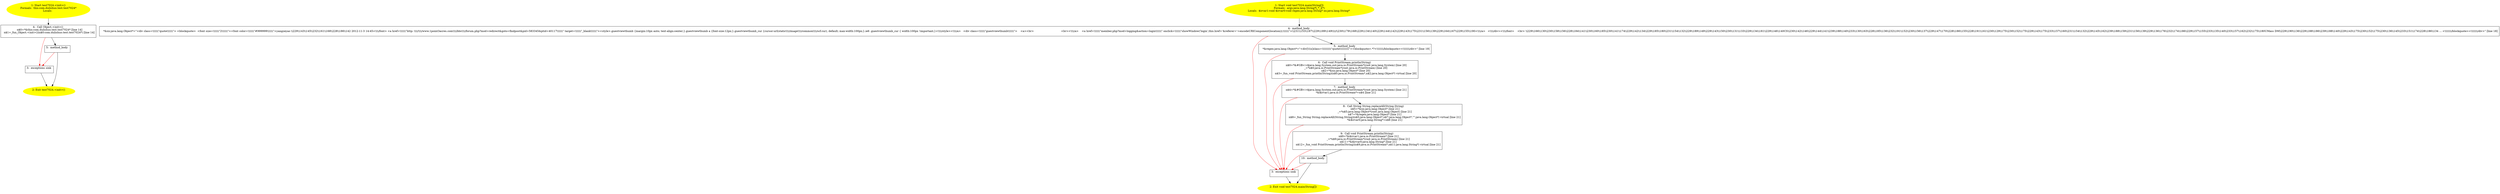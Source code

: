 /* @generated */
digraph cfg {
"com.dulishuo.test.test7024.<init>().a87329659dcd79f171395958d1e79e1b_1" [label="1: Start test7024.<init>()\nFormals:  this:com.dulishuo.test.test7024*\nLocals:  \n  " color=yellow style=filled]
	

	 "com.dulishuo.test.test7024.<init>().a87329659dcd79f171395958d1e79e1b_1" -> "com.dulishuo.test.test7024.<init>().a87329659dcd79f171395958d1e79e1b_4" ;
"com.dulishuo.test.test7024.<init>().a87329659dcd79f171395958d1e79e1b_2" [label="2: Exit test7024.<init>() \n  " color=yellow style=filled]
	

"com.dulishuo.test.test7024.<init>().a87329659dcd79f171395958d1e79e1b_3" [label="3:  exceptions sink \n  " shape="box"]
	

	 "com.dulishuo.test.test7024.<init>().a87329659dcd79f171395958d1e79e1b_3" -> "com.dulishuo.test.test7024.<init>().a87329659dcd79f171395958d1e79e1b_2" ;
"com.dulishuo.test.test7024.<init>().a87329659dcd79f171395958d1e79e1b_4" [label="4:  Call Object.<init>() \n   n$0=*&this:com.dulishuo.test.test7024* [line 14]\n  n$1=_fun_Object.<init>()(n$0:com.dulishuo.test.test7024*) [line 14]\n " shape="box"]
	

	 "com.dulishuo.test.test7024.<init>().a87329659dcd79f171395958d1e79e1b_4" -> "com.dulishuo.test.test7024.<init>().a87329659dcd79f171395958d1e79e1b_5" ;
	 "com.dulishuo.test.test7024.<init>().a87329659dcd79f171395958d1e79e1b_4" -> "com.dulishuo.test.test7024.<init>().a87329659dcd79f171395958d1e79e1b_3" [color="red" ];
"com.dulishuo.test.test7024.<init>().a87329659dcd79f171395958d1e79e1b_5" [label="5:  method_body \n  " shape="box"]
	

	 "com.dulishuo.test.test7024.<init>().a87329659dcd79f171395958d1e79e1b_5" -> "com.dulishuo.test.test7024.<init>().a87329659dcd79f171395958d1e79e1b_2" ;
	 "com.dulishuo.test.test7024.<init>().a87329659dcd79f171395958d1e79e1b_5" -> "com.dulishuo.test.test7024.<init>().a87329659dcd79f171395958d1e79e1b_3" [color="red" ];
"com.dulishuo.test.test7024.main(java.lang.String[]):void.c9edec1d6d967866150b10d25f265d51_1" [label="1: Start void test7024.main(String[])\nFormals:  args:java.lang.String*[_*_](*)\nLocals:  $irvar1:void $irvar0:void regex:java.lang.String* xx:java.lang.String* \n  " color=yellow style=filled]
	

	 "com.dulishuo.test.test7024.main(java.lang.String[]):void.c9edec1d6d967866150b10d25f265d51_1" -> "com.dulishuo.test.test7024.main(java.lang.String[]):void.c9edec1d6d967866150b10d25f265d51_4" ;
"com.dulishuo.test.test7024.main(java.lang.String[]):void.c9edec1d6d967866150b10d25f265d51_2" [label="2: Exit void test7024.main(String[]) \n  " color=yellow style=filled]
	

"com.dulishuo.test.test7024.main(java.lang.String[]):void.c9edec1d6d967866150b10d25f265d51_3" [label="3:  exceptions sink \n  " shape="box"]
	

	 "com.dulishuo.test.test7024.main(java.lang.String[]):void.c9edec1d6d967866150b10d25f265d51_3" -> "com.dulishuo.test.test7024.main(java.lang.String[]):void.c9edec1d6d967866150b10d25f265d51_2" ;
"com.dulishuo.test.test7024.main(java.lang.String[]):void.c9edec1d6d967866150b10d25f265d51_4" [label="4:  method_body \n   *&xx:java.lang.Object*=\"<div class=\\\\\\\\\\\\\\\"quote\\\\\\\\\\\\\\\"> <blockquote>  <font size=\\\\\\\\\\\\\\\"2\\\\\\\\\\\\\\\"><font color=\\\\\\\\\\\\\\\"#999999\\\\\\\\\\\\\\\">yangzeyao \\\\229\\\\143\\\\145\\\\232\\\\161\\\\168\\\\228\\\\186\\\\142 2012-11-3 14:45<\\\\\\\\/font> <a href=\\\\\\\\\\\\\\\"http: \\\\\\\\/\\\\\\\\/www.1point3acres.com\\\\\\\\/bbs\\\\\\\\/forum.php?mod=redirect&amp;goto=findpost&amp;pid=583345&amp;ptid=40117\\\\\\\\\\\\\\\" target=\\\\\\\\\\\\\\\"_blank\\\\\\\\\\\\\\\"><style>.guestviewthumb {margin:10px auto; text-align:center;}.guestviewthumb a {font-size:12px;}.guestviewthumb_cur {cursor:url(static\\\\\\\\/image\\\\\\\\/common\\\\\\\\/scf.cur), default; max-width:100px;}.ie6 .guestviewthumb_cur { width:100px !important;}<\\\\\\\\/style><\\\\\\\\/a>   <div class=\\\\\\\\\\\\\\\"guestviewthumb\\\\\\\\\\\\\\\">    <a><br> &nbsp; &nbsp; &nbsp; &nbsp; &nbsp; &nbsp; &nbsp; &nbsp; &nbsp; &nbsp; &nbsp; &nbsp; &nbsp; &nbsp; &nbsp; &nbsp; <br><\\\\\\\\/a>    <a href=\\\\\\\\\\\\\\\"member.php?mod=logging&amp;action=login\\\\\\\\\\\\\\\" onclick=\\\\\\\\\\\\\\\"showWindow('login',this.href+'&amp;referer='+encodeURIComponent(location));\\\\\\\\\\\\\\\">\\\\231\\\\153\\\\187\\\\229\\\\189\\\\149\\\\\\\\/\\\\230\\\\179\\\\168\\\\229\\\\134\\\\140\\\\229\\\\144\\\\142\\\\229\\\\143\\\\175\\\\231\\\\156\\\\139\\\\229\\\\164\\\\167\\\\229\\\\155\\\\190<\\\\\\\\/a>   <\\\\\\\\/div><\\\\\\\\/font>    <br> \\\\229\\\\166\\\\130\\\\230\\\\158\\\\156\\\\228\\\\184\\\\141\\\\230\\\\160\\\\185\\\\230\\\\141\\\\174\\\\229\\\\142\\\\134\\\\229\\\\185\\\\180\\\\231\\\\154\\\\132\\\\229\\\\189\\\\149\\\\229\\\\143\\\\150\\\\230\\\\131\\\\133\\\\229\\\\134\\\\181\\\\229\\\\146\\\\140CS\\\\230\\\\142\\\\146\\\\229\\\\144\\\\141\\\\239\\\\188\\\\140\\\\233\\\\130\\\\163\\\\228\\\\185\\\\136\\\\232\\\\191\\\\152\\\\230\\\\156\\\\137\\\\229\\\\147\\\\170\\\\228\\\\186\\\\155\\\\228\\\\191\\\\161\\\\230\\\\129\\\\175\\\\230\\\\152\\\\175\\\\229\\\\143\\\\175\\\\233\\\\157\\\\160\\\\231\\\\154\\\\132\\\\229\\\\145\\\\162\\\\239\\\\188\\\\159\\\\231\\\\156\\\\139\\\\229\\\\136\\\\176\\\\232\\\\174\\\\186\\\\229\\\\157\\\\155\\\\233\\\\135\\\\140\\\\233\\\\157\\\\162\\\\232\\\\175\\\\180UMass DM\\\\229\\\\190\\\\136\\\\229\\\\188\\\\186\\\\239\\\\188\\\\140\\\\229\\\\143\\\\175\\\\230\\\\152\\\\175\\\\230\\\\136\\\\145\\\\233\\\\151\\\\174\\\\228\\\\186\\\\134 ... <\\\\\\\\\\\\\\\\/blockquote><\\\\\\\\\\\\\\\\/div>\" [line 18]\n " shape="box"]
	

	 "com.dulishuo.test.test7024.main(java.lang.String[]):void.c9edec1d6d967866150b10d25f265d51_4" -> "com.dulishuo.test.test7024.main(java.lang.String[]):void.c9edec1d6d967866150b10d25f265d51_5" ;
	 "com.dulishuo.test.test7024.main(java.lang.String[]):void.c9edec1d6d967866150b10d25f265d51_4" -> "com.dulishuo.test.test7024.main(java.lang.String[]):void.c9edec1d6d967866150b10d25f265d51_3" [color="red" ];
"com.dulishuo.test.test7024.main(java.lang.String[]):void.c9edec1d6d967866150b10d25f265d51_5" [label="5:  method_body \n   *&regex:java.lang.Object*=\"<div[\\\\\\\\s]class=\\\\\\\\\\\\\\\\\\\\\\\"quote\\\\\\\\\\\\\\\\\\\\\\\"><blockquote>.*?<\\\\\\\\\\\\\\\\/blockquote><\\\\\\\\\\\\\\\\/div>\" [line 19]\n " shape="box"]
	

	 "com.dulishuo.test.test7024.main(java.lang.String[]):void.c9edec1d6d967866150b10d25f265d51_5" -> "com.dulishuo.test.test7024.main(java.lang.String[]):void.c9edec1d6d967866150b10d25f265d51_6" ;
	 "com.dulishuo.test.test7024.main(java.lang.String[]):void.c9edec1d6d967866150b10d25f265d51_5" -> "com.dulishuo.test.test7024.main(java.lang.String[]):void.c9edec1d6d967866150b10d25f265d51_3" [color="red" ];
"com.dulishuo.test.test7024.main(java.lang.String[]):void.c9edec1d6d967866150b10d25f265d51_6" [label="6:  Call void PrintStream.println(String) \n   n$0=*&#GB<>$java.lang.System.out:java.io.PrintStream*(root java.lang.System) [line 20]\n  _=*n$0:java.io.PrintStream*(root java.io.PrintStream) [line 20]\n  n$2=*&xx:java.lang.Object* [line 20]\n  n$3=_fun_void PrintStream.println(String)(n$0:java.io.PrintStream*,n$2:java.lang.Object*) virtual [line 20]\n " shape="box"]
	

	 "com.dulishuo.test.test7024.main(java.lang.String[]):void.c9edec1d6d967866150b10d25f265d51_6" -> "com.dulishuo.test.test7024.main(java.lang.String[]):void.c9edec1d6d967866150b10d25f265d51_7" ;
	 "com.dulishuo.test.test7024.main(java.lang.String[]):void.c9edec1d6d967866150b10d25f265d51_6" -> "com.dulishuo.test.test7024.main(java.lang.String[]):void.c9edec1d6d967866150b10d25f265d51_3" [color="red" ];
"com.dulishuo.test.test7024.main(java.lang.String[]):void.c9edec1d6d967866150b10d25f265d51_7" [label="7:  method_body \n   n$4=*&#GB<>$java.lang.System.out:java.io.PrintStream*(root java.lang.System) [line 21]\n  *&$irvar1:java.io.PrintStream*=n$4 [line 21]\n " shape="box"]
	

	 "com.dulishuo.test.test7024.main(java.lang.String[]):void.c9edec1d6d967866150b10d25f265d51_7" -> "com.dulishuo.test.test7024.main(java.lang.String[]):void.c9edec1d6d967866150b10d25f265d51_8" ;
	 "com.dulishuo.test.test7024.main(java.lang.String[]):void.c9edec1d6d967866150b10d25f265d51_7" -> "com.dulishuo.test.test7024.main(java.lang.String[]):void.c9edec1d6d967866150b10d25f265d51_3" [color="red" ];
"com.dulishuo.test.test7024.main(java.lang.String[]):void.c9edec1d6d967866150b10d25f265d51_8" [label="8:  Call String String.replaceAll(String,String) \n   n$5=*&xx:java.lang.Object* [line 21]\n  _=*n$5:java.lang.Object*(root java.lang.Object) [line 21]\n  n$7=*&regex:java.lang.Object* [line 21]\n  n$8=_fun_String String.replaceAll(String,String)(n$5:java.lang.Object*,n$7:java.lang.Object*,\"\":java.lang.Object*) virtual [line 21]\n  *&$irvar0:java.lang.String*=n$8 [line 21]\n " shape="box"]
	

	 "com.dulishuo.test.test7024.main(java.lang.String[]):void.c9edec1d6d967866150b10d25f265d51_8" -> "com.dulishuo.test.test7024.main(java.lang.String[]):void.c9edec1d6d967866150b10d25f265d51_9" ;
	 "com.dulishuo.test.test7024.main(java.lang.String[]):void.c9edec1d6d967866150b10d25f265d51_8" -> "com.dulishuo.test.test7024.main(java.lang.String[]):void.c9edec1d6d967866150b10d25f265d51_3" [color="red" ];
"com.dulishuo.test.test7024.main(java.lang.String[]):void.c9edec1d6d967866150b10d25f265d51_9" [label="9:  Call void PrintStream.println(String) \n   n$9=*&$irvar1:java.io.PrintStream* [line 21]\n  _=*n$9:java.io.PrintStream*(root java.io.PrintStream) [line 21]\n  n$11=*&$irvar0:java.lang.String* [line 21]\n  n$12=_fun_void PrintStream.println(String)(n$9:java.io.PrintStream*,n$11:java.lang.String*) virtual [line 21]\n " shape="box"]
	

	 "com.dulishuo.test.test7024.main(java.lang.String[]):void.c9edec1d6d967866150b10d25f265d51_9" -> "com.dulishuo.test.test7024.main(java.lang.String[]):void.c9edec1d6d967866150b10d25f265d51_10" ;
	 "com.dulishuo.test.test7024.main(java.lang.String[]):void.c9edec1d6d967866150b10d25f265d51_9" -> "com.dulishuo.test.test7024.main(java.lang.String[]):void.c9edec1d6d967866150b10d25f265d51_3" [color="red" ];
"com.dulishuo.test.test7024.main(java.lang.String[]):void.c9edec1d6d967866150b10d25f265d51_10" [label="10:  method_body \n  " shape="box"]
	

	 "com.dulishuo.test.test7024.main(java.lang.String[]):void.c9edec1d6d967866150b10d25f265d51_10" -> "com.dulishuo.test.test7024.main(java.lang.String[]):void.c9edec1d6d967866150b10d25f265d51_2" ;
	 "com.dulishuo.test.test7024.main(java.lang.String[]):void.c9edec1d6d967866150b10d25f265d51_10" -> "com.dulishuo.test.test7024.main(java.lang.String[]):void.c9edec1d6d967866150b10d25f265d51_3" [color="red" ];
}
